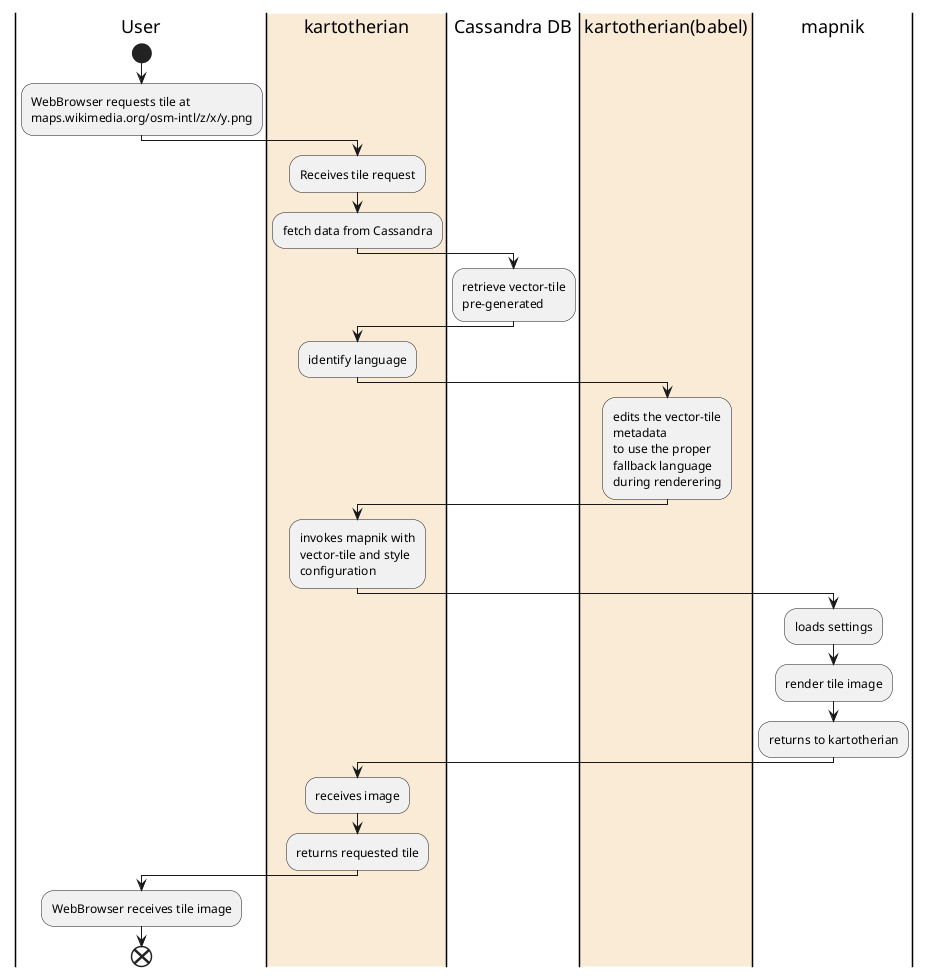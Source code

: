 @startuml
|User|
start
:WebBrowser requests tile at
maps.wikimedia.org/osm-intl/z/x/y.png;
|#AntiqueWhite|kartotherian|
:Receives tile request;
:fetch data from Cassandra;
|Cassandra DB|
:retrieve vector-tile
pre-generated;
|kartotherian|
:identify language;
|#AntiqueWhite|kartotherian(babel)|
:edits the vector-tile
metadata
to use the proper
fallback language
during renderering;
|kartotherian|
:invokes mapnik with
vector-tile and style
configuration;
|mapnik|
:loads settings;
:render tile image;
:returns to kartotherian;
|kartotherian|
:receives image;
:returns requested tile;
|User|
:WebBrowser receives tile image;
end
@enduml
